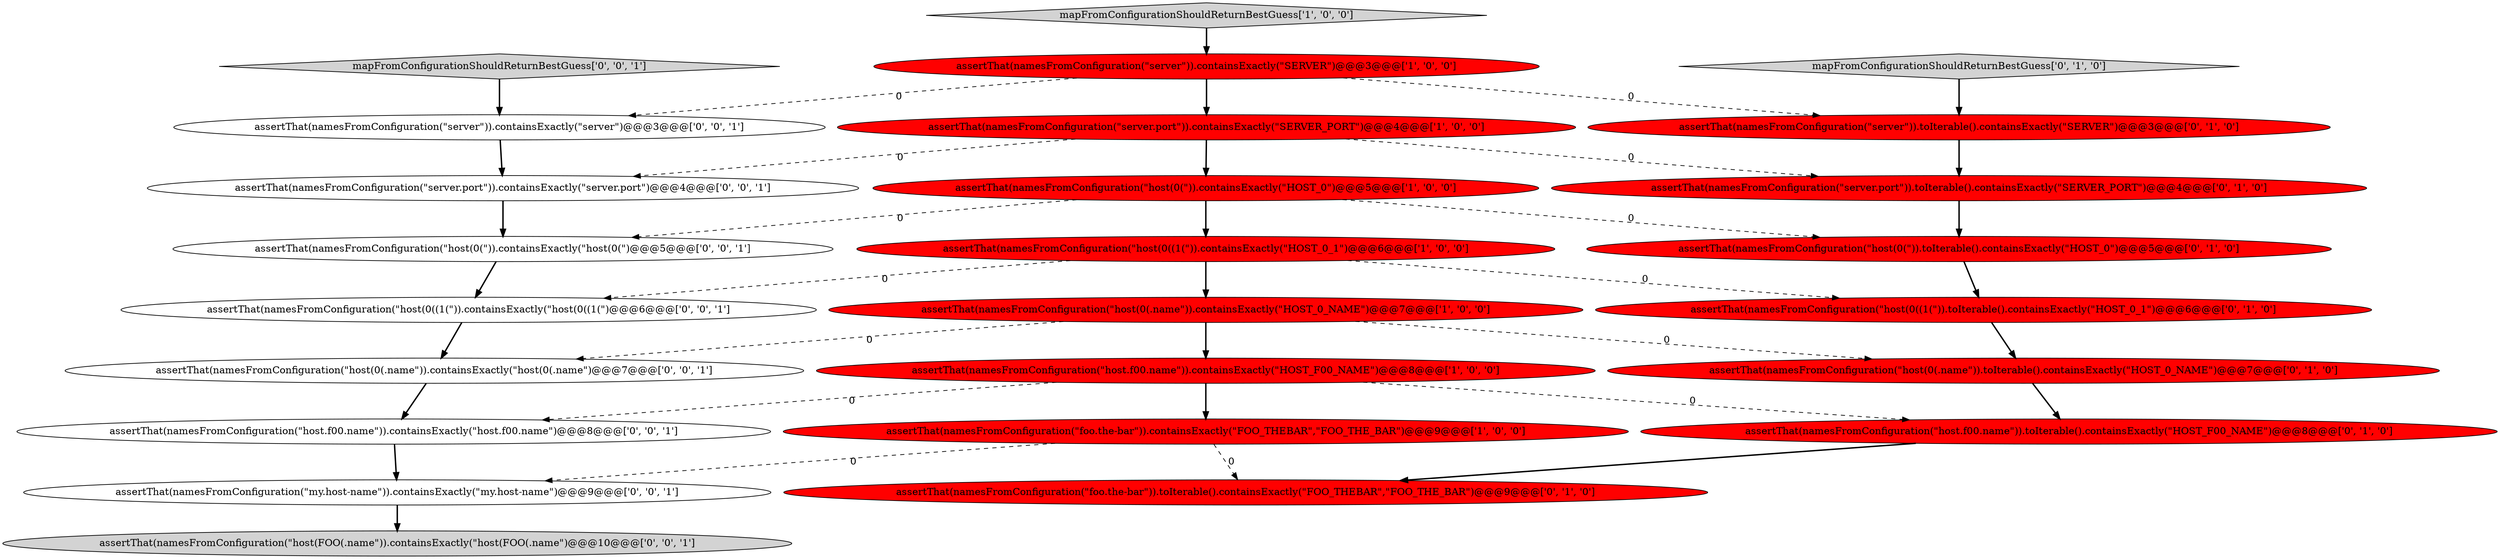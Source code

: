 digraph {
18 [style = filled, label = "assertThat(namesFromConfiguration(\"server.port\")).containsExactly(\"server.port\")@@@4@@@['0', '0', '1']", fillcolor = white, shape = ellipse image = "AAA0AAABBB3BBB"];
2 [style = filled, label = "assertThat(namesFromConfiguration(\"host.f00.name\")).containsExactly(\"HOST_F00_NAME\")@@@8@@@['1', '0', '0']", fillcolor = red, shape = ellipse image = "AAA1AAABBB1BBB"];
7 [style = filled, label = "assertThat(namesFromConfiguration(\"host(0(.name\")).containsExactly(\"HOST_0_NAME\")@@@7@@@['1', '0', '0']", fillcolor = red, shape = ellipse image = "AAA1AAABBB1BBB"];
21 [style = filled, label = "assertThat(namesFromConfiguration(\"host(0(.name\")).containsExactly(\"host(0(.name\")@@@7@@@['0', '0', '1']", fillcolor = white, shape = ellipse image = "AAA0AAABBB3BBB"];
10 [style = filled, label = "assertThat(namesFromConfiguration(\"host(0(\")).toIterable().containsExactly(\"HOST_0\")@@@5@@@['0', '1', '0']", fillcolor = red, shape = ellipse image = "AAA1AAABBB2BBB"];
1 [style = filled, label = "assertThat(namesFromConfiguration(\"server\")).containsExactly(\"SERVER\")@@@3@@@['1', '0', '0']", fillcolor = red, shape = ellipse image = "AAA1AAABBB1BBB"];
23 [style = filled, label = "assertThat(namesFromConfiguration(\"host.f00.name\")).containsExactly(\"host.f00.name\")@@@8@@@['0', '0', '1']", fillcolor = white, shape = ellipse image = "AAA0AAABBB3BBB"];
11 [style = filled, label = "mapFromConfigurationShouldReturnBestGuess['0', '1', '0']", fillcolor = lightgray, shape = diamond image = "AAA0AAABBB2BBB"];
19 [style = filled, label = "mapFromConfigurationShouldReturnBestGuess['0', '0', '1']", fillcolor = lightgray, shape = diamond image = "AAA0AAABBB3BBB"];
22 [style = filled, label = "assertThat(namesFromConfiguration(\"server\")).containsExactly(\"server\")@@@3@@@['0', '0', '1']", fillcolor = white, shape = ellipse image = "AAA0AAABBB3BBB"];
4 [style = filled, label = "assertThat(namesFromConfiguration(\"foo.the-bar\")).containsExactly(\"FOO_THEBAR\",\"FOO_THE_BAR\")@@@9@@@['1', '0', '0']", fillcolor = red, shape = ellipse image = "AAA1AAABBB1BBB"];
6 [style = filled, label = "assertThat(namesFromConfiguration(\"host(0(\")).containsExactly(\"HOST_0\")@@@5@@@['1', '0', '0']", fillcolor = red, shape = ellipse image = "AAA1AAABBB1BBB"];
16 [style = filled, label = "assertThat(namesFromConfiguration(\"host(0((1(\")).containsExactly(\"host(0((1(\")@@@6@@@['0', '0', '1']", fillcolor = white, shape = ellipse image = "AAA0AAABBB3BBB"];
0 [style = filled, label = "assertThat(namesFromConfiguration(\"host(0((1(\")).containsExactly(\"HOST_0_1\")@@@6@@@['1', '0', '0']", fillcolor = red, shape = ellipse image = "AAA1AAABBB1BBB"];
3 [style = filled, label = "assertThat(namesFromConfiguration(\"server.port\")).containsExactly(\"SERVER_PORT\")@@@4@@@['1', '0', '0']", fillcolor = red, shape = ellipse image = "AAA1AAABBB1BBB"];
17 [style = filled, label = "assertThat(namesFromConfiguration(\"my.host-name\")).containsExactly(\"my.host-name\")@@@9@@@['0', '0', '1']", fillcolor = white, shape = ellipse image = "AAA0AAABBB3BBB"];
12 [style = filled, label = "assertThat(namesFromConfiguration(\"host(0(.name\")).toIterable().containsExactly(\"HOST_0_NAME\")@@@7@@@['0', '1', '0']", fillcolor = red, shape = ellipse image = "AAA1AAABBB2BBB"];
20 [style = filled, label = "assertThat(namesFromConfiguration(\"host(0(\")).containsExactly(\"host(0(\")@@@5@@@['0', '0', '1']", fillcolor = white, shape = ellipse image = "AAA0AAABBB3BBB"];
13 [style = filled, label = "assertThat(namesFromConfiguration(\"host.f00.name\")).toIterable().containsExactly(\"HOST_F00_NAME\")@@@8@@@['0', '1', '0']", fillcolor = red, shape = ellipse image = "AAA1AAABBB2BBB"];
15 [style = filled, label = "assertThat(namesFromConfiguration(\"foo.the-bar\")).toIterable().containsExactly(\"FOO_THEBAR\",\"FOO_THE_BAR\")@@@9@@@['0', '1', '0']", fillcolor = red, shape = ellipse image = "AAA1AAABBB2BBB"];
9 [style = filled, label = "assertThat(namesFromConfiguration(\"server\")).toIterable().containsExactly(\"SERVER\")@@@3@@@['0', '1', '0']", fillcolor = red, shape = ellipse image = "AAA1AAABBB2BBB"];
8 [style = filled, label = "assertThat(namesFromConfiguration(\"server.port\")).toIterable().containsExactly(\"SERVER_PORT\")@@@4@@@['0', '1', '0']", fillcolor = red, shape = ellipse image = "AAA1AAABBB2BBB"];
5 [style = filled, label = "mapFromConfigurationShouldReturnBestGuess['1', '0', '0']", fillcolor = lightgray, shape = diamond image = "AAA0AAABBB1BBB"];
24 [style = filled, label = "assertThat(namesFromConfiguration(\"host(FOO(.name\")).containsExactly(\"host(FOO(.name\")@@@10@@@['0', '0', '1']", fillcolor = lightgray, shape = ellipse image = "AAA0AAABBB3BBB"];
14 [style = filled, label = "assertThat(namesFromConfiguration(\"host(0((1(\")).toIterable().containsExactly(\"HOST_0_1\")@@@6@@@['0', '1', '0']", fillcolor = red, shape = ellipse image = "AAA1AAABBB2BBB"];
2->23 [style = dashed, label="0"];
8->10 [style = bold, label=""];
7->21 [style = dashed, label="0"];
4->17 [style = dashed, label="0"];
10->14 [style = bold, label=""];
6->20 [style = dashed, label="0"];
3->18 [style = dashed, label="0"];
0->16 [style = dashed, label="0"];
1->3 [style = bold, label=""];
3->6 [style = bold, label=""];
1->9 [style = dashed, label="0"];
6->0 [style = bold, label=""];
9->8 [style = bold, label=""];
11->9 [style = bold, label=""];
2->4 [style = bold, label=""];
1->22 [style = dashed, label="0"];
6->10 [style = dashed, label="0"];
0->7 [style = bold, label=""];
0->14 [style = dashed, label="0"];
12->13 [style = bold, label=""];
5->1 [style = bold, label=""];
18->20 [style = bold, label=""];
22->18 [style = bold, label=""];
17->24 [style = bold, label=""];
20->16 [style = bold, label=""];
7->2 [style = bold, label=""];
16->21 [style = bold, label=""];
2->13 [style = dashed, label="0"];
4->15 [style = dashed, label="0"];
14->12 [style = bold, label=""];
7->12 [style = dashed, label="0"];
3->8 [style = dashed, label="0"];
23->17 [style = bold, label=""];
13->15 [style = bold, label=""];
19->22 [style = bold, label=""];
21->23 [style = bold, label=""];
}
